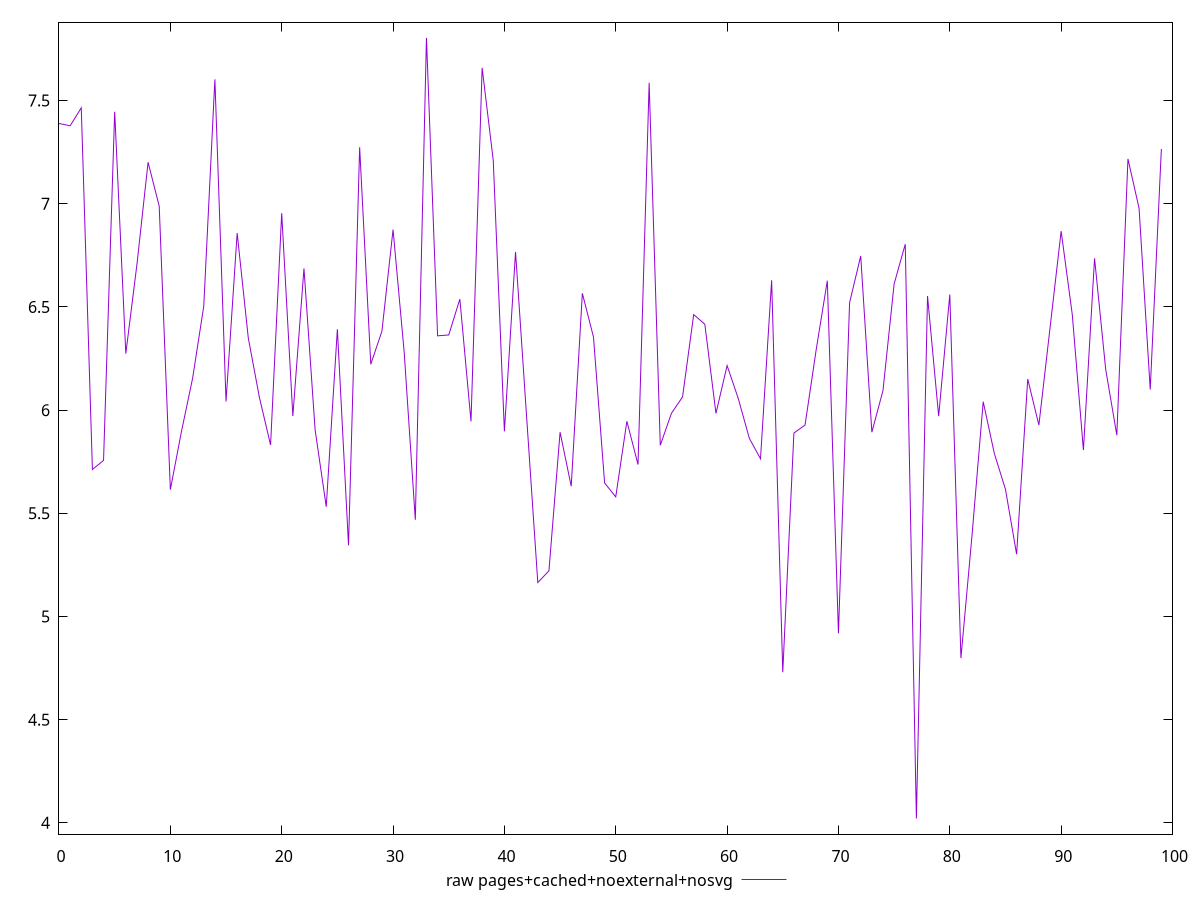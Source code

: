 $_rawPagesCachedNoexternalNosvg <<EOF
7.389
7.3778
7.4648
5.7124999999999995
5.7562999999999995
7.445900000000001
6.2742
6.706499999999999
7.2009
6.9881
5.6147
5.8972
6.154699999999999
6.5035
7.6027000000000005
6.0421
6.8579
6.3492999999999995
6.060899999999999
5.8313
6.9544
5.9715
6.6866
5.9052
5.5319
6.3919
5.3449
7.2736
6.222300000000001
6.3824000000000005
6.8748000000000005
6.2806
5.4688
7.8036
6.359999999999999
6.3642
6.5379
5.9455
7.658500000000001
7.209499999999999
5.8971
6.766699999999999
5.9631
5.1646
5.221499999999999
5.8931000000000004
5.6312999999999995
6.5661000000000005
6.3542
5.6469
5.5797
5.9460999999999995
5.7363
7.586100000000001
5.8296
5.984500000000001
6.064
6.463
6.416
5.9844
6.2159
6.0569
5.8629999999999995
5.7642
6.6290000000000004
4.7299
5.889000000000001
5.9275
6.2923
6.6272
4.918500000000001
6.5203999999999995
6.7471000000000005
5.8931
6.095
6.611400000000001
6.8041
4.0211
6.5532
5.9707
6.5603
4.7983
5.395900000000001
6.0409
5.789700000000001
5.6163
5.3018
6.150600000000001
5.927499999999999
6.3975
6.8671999999999995
6.4628000000000005
5.8063
6.735399999999999
6.198099999999999
5.8786
7.2174000000000005
6.9775
6.0996
7.2656
EOF
set key outside below
set terminal pngcairo
set output "report_00005_2020-11-02T22-26-11.212Z/network-server-latency/pages+cached+noexternal+nosvg//raw.png"
set yrange [3.9454499999999997:7.879250000000001]
plot $_rawPagesCachedNoexternalNosvg title "raw pages+cached+noexternal+nosvg" with line ,